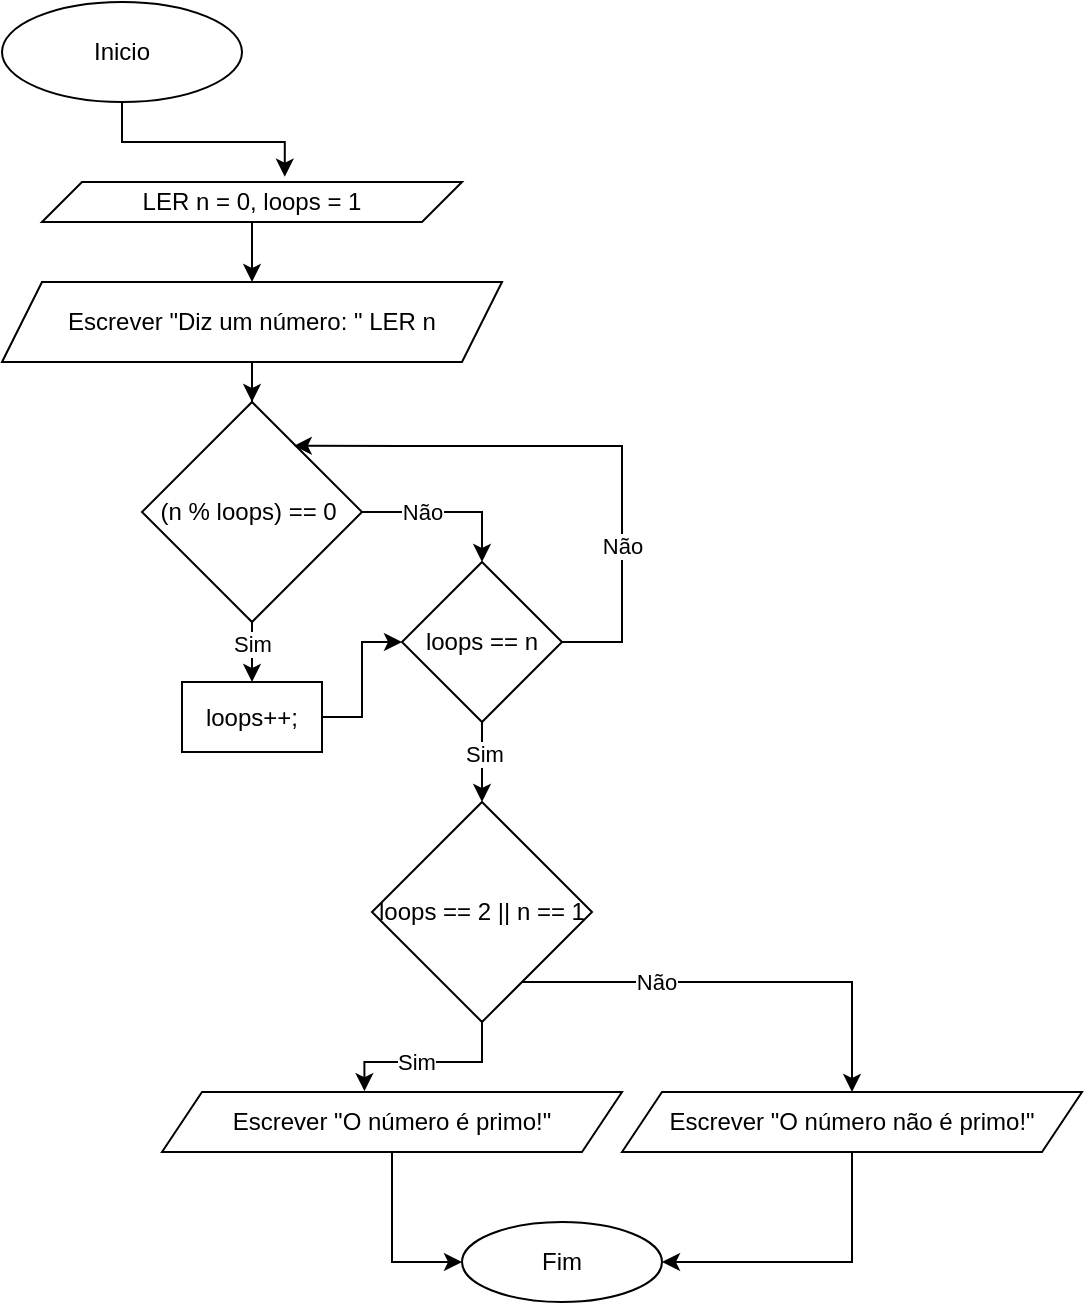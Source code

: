 <mxfile version="28.2.5">
  <diagram name="Página-1" id="olrcjDURVL66J1qGhEUe">
    <mxGraphModel dx="675" dy="374" grid="1" gridSize="10" guides="1" tooltips="1" connect="1" arrows="1" fold="1" page="1" pageScale="1" pageWidth="827" pageHeight="1169" math="0" shadow="0">
      <root>
        <mxCell id="0" />
        <mxCell id="1" parent="0" />
        <mxCell id="XpkNySku3FsEZSMsl5XR-1" value="Inicio" style="ellipse;whiteSpace=wrap;html=1;" vertex="1" parent="1">
          <mxGeometry x="10" y="10" width="120" height="50" as="geometry" />
        </mxCell>
        <mxCell id="XpkNySku3FsEZSMsl5XR-8" style="edgeStyle=orthogonalEdgeStyle;rounded=0;orthogonalLoop=1;jettySize=auto;html=1;entryX=0.5;entryY=0;entryDx=0;entryDy=0;" edge="1" parent="1" source="XpkNySku3FsEZSMsl5XR-2" target="XpkNySku3FsEZSMsl5XR-7">
          <mxGeometry relative="1" as="geometry" />
        </mxCell>
        <mxCell id="XpkNySku3FsEZSMsl5XR-2" value="Escrever &quot;Diz um número: &quot; LER n" style="shape=parallelogram;perimeter=parallelogramPerimeter;whiteSpace=wrap;html=1;fixedSize=1;" vertex="1" parent="1">
          <mxGeometry x="10" y="150" width="250" height="40" as="geometry" />
        </mxCell>
        <mxCell id="XpkNySku3FsEZSMsl5XR-5" style="edgeStyle=orthogonalEdgeStyle;rounded=0;orthogonalLoop=1;jettySize=auto;html=1;entryX=0.5;entryY=0;entryDx=0;entryDy=0;" edge="1" parent="1" source="XpkNySku3FsEZSMsl5XR-3" target="XpkNySku3FsEZSMsl5XR-2">
          <mxGeometry relative="1" as="geometry" />
        </mxCell>
        <mxCell id="XpkNySku3FsEZSMsl5XR-3" value="LER n = 0, loops = 1" style="shape=parallelogram;perimeter=parallelogramPerimeter;whiteSpace=wrap;html=1;fixedSize=1;" vertex="1" parent="1">
          <mxGeometry x="30" y="100" width="210" height="20" as="geometry" />
        </mxCell>
        <mxCell id="XpkNySku3FsEZSMsl5XR-4" style="edgeStyle=orthogonalEdgeStyle;rounded=0;orthogonalLoop=1;jettySize=auto;html=1;entryX=0.578;entryY=-0.133;entryDx=0;entryDy=0;entryPerimeter=0;" edge="1" parent="1" source="XpkNySku3FsEZSMsl5XR-1" target="XpkNySku3FsEZSMsl5XR-3">
          <mxGeometry relative="1" as="geometry" />
        </mxCell>
        <mxCell id="XpkNySku3FsEZSMsl5XR-21" style="edgeStyle=orthogonalEdgeStyle;rounded=0;orthogonalLoop=1;jettySize=auto;html=1;entryX=0.5;entryY=0;entryDx=0;entryDy=0;" edge="1" parent="1" source="XpkNySku3FsEZSMsl5XR-7" target="XpkNySku3FsEZSMsl5XR-13">
          <mxGeometry relative="1" as="geometry" />
        </mxCell>
        <mxCell id="XpkNySku3FsEZSMsl5XR-22" value="Sim" style="edgeLabel;html=1;align=center;verticalAlign=middle;resizable=0;points=[];" vertex="1" connectable="0" parent="XpkNySku3FsEZSMsl5XR-21">
          <mxGeometry x="0.214" relative="1" as="geometry">
            <mxPoint as="offset" />
          </mxGeometry>
        </mxCell>
        <mxCell id="XpkNySku3FsEZSMsl5XR-24" style="edgeStyle=orthogonalEdgeStyle;rounded=0;orthogonalLoop=1;jettySize=auto;html=1;entryX=0.5;entryY=0;entryDx=0;entryDy=0;" edge="1" parent="1" source="XpkNySku3FsEZSMsl5XR-7" target="XpkNySku3FsEZSMsl5XR-18">
          <mxGeometry relative="1" as="geometry" />
        </mxCell>
        <mxCell id="XpkNySku3FsEZSMsl5XR-25" value="Não" style="edgeLabel;html=1;align=center;verticalAlign=middle;resizable=0;points=[];" vertex="1" connectable="0" parent="XpkNySku3FsEZSMsl5XR-24">
          <mxGeometry x="-0.306" relative="1" as="geometry">
            <mxPoint as="offset" />
          </mxGeometry>
        </mxCell>
        <mxCell id="XpkNySku3FsEZSMsl5XR-7" value="(n % loops) == 0&amp;nbsp;" style="rhombus;whiteSpace=wrap;html=1;" vertex="1" parent="1">
          <mxGeometry x="80" y="210" width="110" height="110" as="geometry" />
        </mxCell>
        <mxCell id="XpkNySku3FsEZSMsl5XR-38" style="edgeStyle=orthogonalEdgeStyle;rounded=0;orthogonalLoop=1;jettySize=auto;html=1;entryX=0;entryY=0.5;entryDx=0;entryDy=0;" edge="1" parent="1" source="XpkNySku3FsEZSMsl5XR-9" target="XpkNySku3FsEZSMsl5XR-37">
          <mxGeometry relative="1" as="geometry" />
        </mxCell>
        <mxCell id="XpkNySku3FsEZSMsl5XR-9" value="Escrever &quot;O número é primo!&quot;" style="shape=parallelogram;perimeter=parallelogramPerimeter;whiteSpace=wrap;html=1;fixedSize=1;" vertex="1" parent="1">
          <mxGeometry x="90" y="555" width="230" height="30" as="geometry" />
        </mxCell>
        <mxCell id="XpkNySku3FsEZSMsl5XR-23" style="edgeStyle=orthogonalEdgeStyle;rounded=0;orthogonalLoop=1;jettySize=auto;html=1;" edge="1" parent="1" source="XpkNySku3FsEZSMsl5XR-13" target="XpkNySku3FsEZSMsl5XR-18">
          <mxGeometry relative="1" as="geometry" />
        </mxCell>
        <mxCell id="XpkNySku3FsEZSMsl5XR-13" value="loops++;" style="rounded=0;whiteSpace=wrap;html=1;" vertex="1" parent="1">
          <mxGeometry x="100" y="350" width="70" height="35" as="geometry" />
        </mxCell>
        <mxCell id="XpkNySku3FsEZSMsl5XR-30" style="edgeStyle=orthogonalEdgeStyle;rounded=0;orthogonalLoop=1;jettySize=auto;html=1;entryX=0.5;entryY=0;entryDx=0;entryDy=0;" edge="1" parent="1" source="XpkNySku3FsEZSMsl5XR-18" target="XpkNySku3FsEZSMsl5XR-28">
          <mxGeometry relative="1" as="geometry" />
        </mxCell>
        <mxCell id="XpkNySku3FsEZSMsl5XR-31" value="Sim" style="edgeLabel;html=1;align=center;verticalAlign=middle;resizable=0;points=[];" vertex="1" connectable="0" parent="XpkNySku3FsEZSMsl5XR-30">
          <mxGeometry x="-0.233" y="1" relative="1" as="geometry">
            <mxPoint as="offset" />
          </mxGeometry>
        </mxCell>
        <mxCell id="XpkNySku3FsEZSMsl5XR-18" value="loops == n" style="rhombus;whiteSpace=wrap;html=1;" vertex="1" parent="1">
          <mxGeometry x="210" y="290" width="80" height="80" as="geometry" />
        </mxCell>
        <mxCell id="XpkNySku3FsEZSMsl5XR-26" style="edgeStyle=orthogonalEdgeStyle;rounded=0;orthogonalLoop=1;jettySize=auto;html=1;entryX=0.69;entryY=0.199;entryDx=0;entryDy=0;entryPerimeter=0;" edge="1" parent="1" source="XpkNySku3FsEZSMsl5XR-18" target="XpkNySku3FsEZSMsl5XR-7">
          <mxGeometry relative="1" as="geometry">
            <Array as="points">
              <mxPoint x="320" y="330" />
              <mxPoint x="320" y="232" />
              <mxPoint x="210" y="232" />
            </Array>
          </mxGeometry>
        </mxCell>
        <mxCell id="XpkNySku3FsEZSMsl5XR-27" value="Não" style="edgeLabel;html=1;align=center;verticalAlign=middle;resizable=0;points=[];" vertex="1" connectable="0" parent="XpkNySku3FsEZSMsl5XR-26">
          <mxGeometry x="-0.464" relative="1" as="geometry">
            <mxPoint as="offset" />
          </mxGeometry>
        </mxCell>
        <mxCell id="XpkNySku3FsEZSMsl5XR-35" style="edgeStyle=orthogonalEdgeStyle;rounded=0;orthogonalLoop=1;jettySize=auto;html=1;" edge="1" parent="1" source="XpkNySku3FsEZSMsl5XR-28" target="XpkNySku3FsEZSMsl5XR-34">
          <mxGeometry relative="1" as="geometry">
            <Array as="points">
              <mxPoint x="435" y="500" />
            </Array>
          </mxGeometry>
        </mxCell>
        <mxCell id="XpkNySku3FsEZSMsl5XR-36" value="Não" style="edgeLabel;html=1;align=center;verticalAlign=middle;resizable=0;points=[];" vertex="1" connectable="0" parent="XpkNySku3FsEZSMsl5XR-35">
          <mxGeometry x="-0.389" relative="1" as="geometry">
            <mxPoint as="offset" />
          </mxGeometry>
        </mxCell>
        <mxCell id="XpkNySku3FsEZSMsl5XR-28" value="loops == 2 || n == 1" style="rhombus;whiteSpace=wrap;html=1;" vertex="1" parent="1">
          <mxGeometry x="195" y="410" width="110" height="110" as="geometry" />
        </mxCell>
        <mxCell id="XpkNySku3FsEZSMsl5XR-32" style="edgeStyle=orthogonalEdgeStyle;rounded=0;orthogonalLoop=1;jettySize=auto;html=1;entryX=0.44;entryY=-0.014;entryDx=0;entryDy=0;entryPerimeter=0;" edge="1" parent="1" source="XpkNySku3FsEZSMsl5XR-28" target="XpkNySku3FsEZSMsl5XR-9">
          <mxGeometry relative="1" as="geometry" />
        </mxCell>
        <mxCell id="XpkNySku3FsEZSMsl5XR-33" value="Sim" style="edgeLabel;html=1;align=center;verticalAlign=middle;resizable=0;points=[];" vertex="1" connectable="0" parent="XpkNySku3FsEZSMsl5XR-32">
          <mxGeometry x="0.143" relative="1" as="geometry">
            <mxPoint as="offset" />
          </mxGeometry>
        </mxCell>
        <mxCell id="XpkNySku3FsEZSMsl5XR-39" style="edgeStyle=orthogonalEdgeStyle;rounded=0;orthogonalLoop=1;jettySize=auto;html=1;entryX=1;entryY=0.5;entryDx=0;entryDy=0;" edge="1" parent="1" source="XpkNySku3FsEZSMsl5XR-34" target="XpkNySku3FsEZSMsl5XR-37">
          <mxGeometry relative="1" as="geometry" />
        </mxCell>
        <mxCell id="XpkNySku3FsEZSMsl5XR-34" value="Escrever &quot;O número não é primo!&quot;" style="shape=parallelogram;perimeter=parallelogramPerimeter;whiteSpace=wrap;html=1;fixedSize=1;" vertex="1" parent="1">
          <mxGeometry x="320" y="555" width="230" height="30" as="geometry" />
        </mxCell>
        <mxCell id="XpkNySku3FsEZSMsl5XR-37" value="Fim" style="ellipse;whiteSpace=wrap;html=1;" vertex="1" parent="1">
          <mxGeometry x="240" y="620" width="100" height="40" as="geometry" />
        </mxCell>
      </root>
    </mxGraphModel>
  </diagram>
</mxfile>
